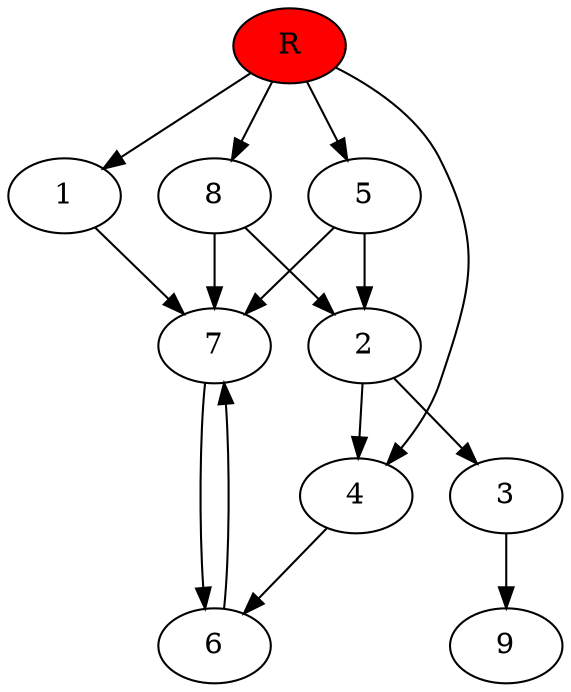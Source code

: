 digraph prb48973 {
	1
	2
	3
	4
	5
	6
	7
	8
	R [fillcolor="#ff0000" style=filled]
	1 -> 7
	2 -> 3
	2 -> 4
	3 -> 9
	4 -> 6
	5 -> 2
	5 -> 7
	6 -> 7
	7 -> 6
	8 -> 2
	8 -> 7
	R -> 1
	R -> 4
	R -> 5
	R -> 8
}
